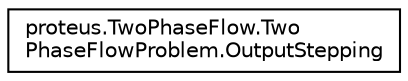 digraph "Graphical Class Hierarchy"
{
 // LATEX_PDF_SIZE
  edge [fontname="Helvetica",fontsize="10",labelfontname="Helvetica",labelfontsize="10"];
  node [fontname="Helvetica",fontsize="10",shape=record];
  rankdir="LR";
  Node0 [label="proteus.TwoPhaseFlow.Two\lPhaseFlowProblem.OutputStepping",height=0.2,width=0.4,color="black", fillcolor="white", style="filled",URL="$df/de3/classproteus_1_1TwoPhaseFlow_1_1TwoPhaseFlowProblem_1_1OutputStepping.html",tooltip=" "];
}
